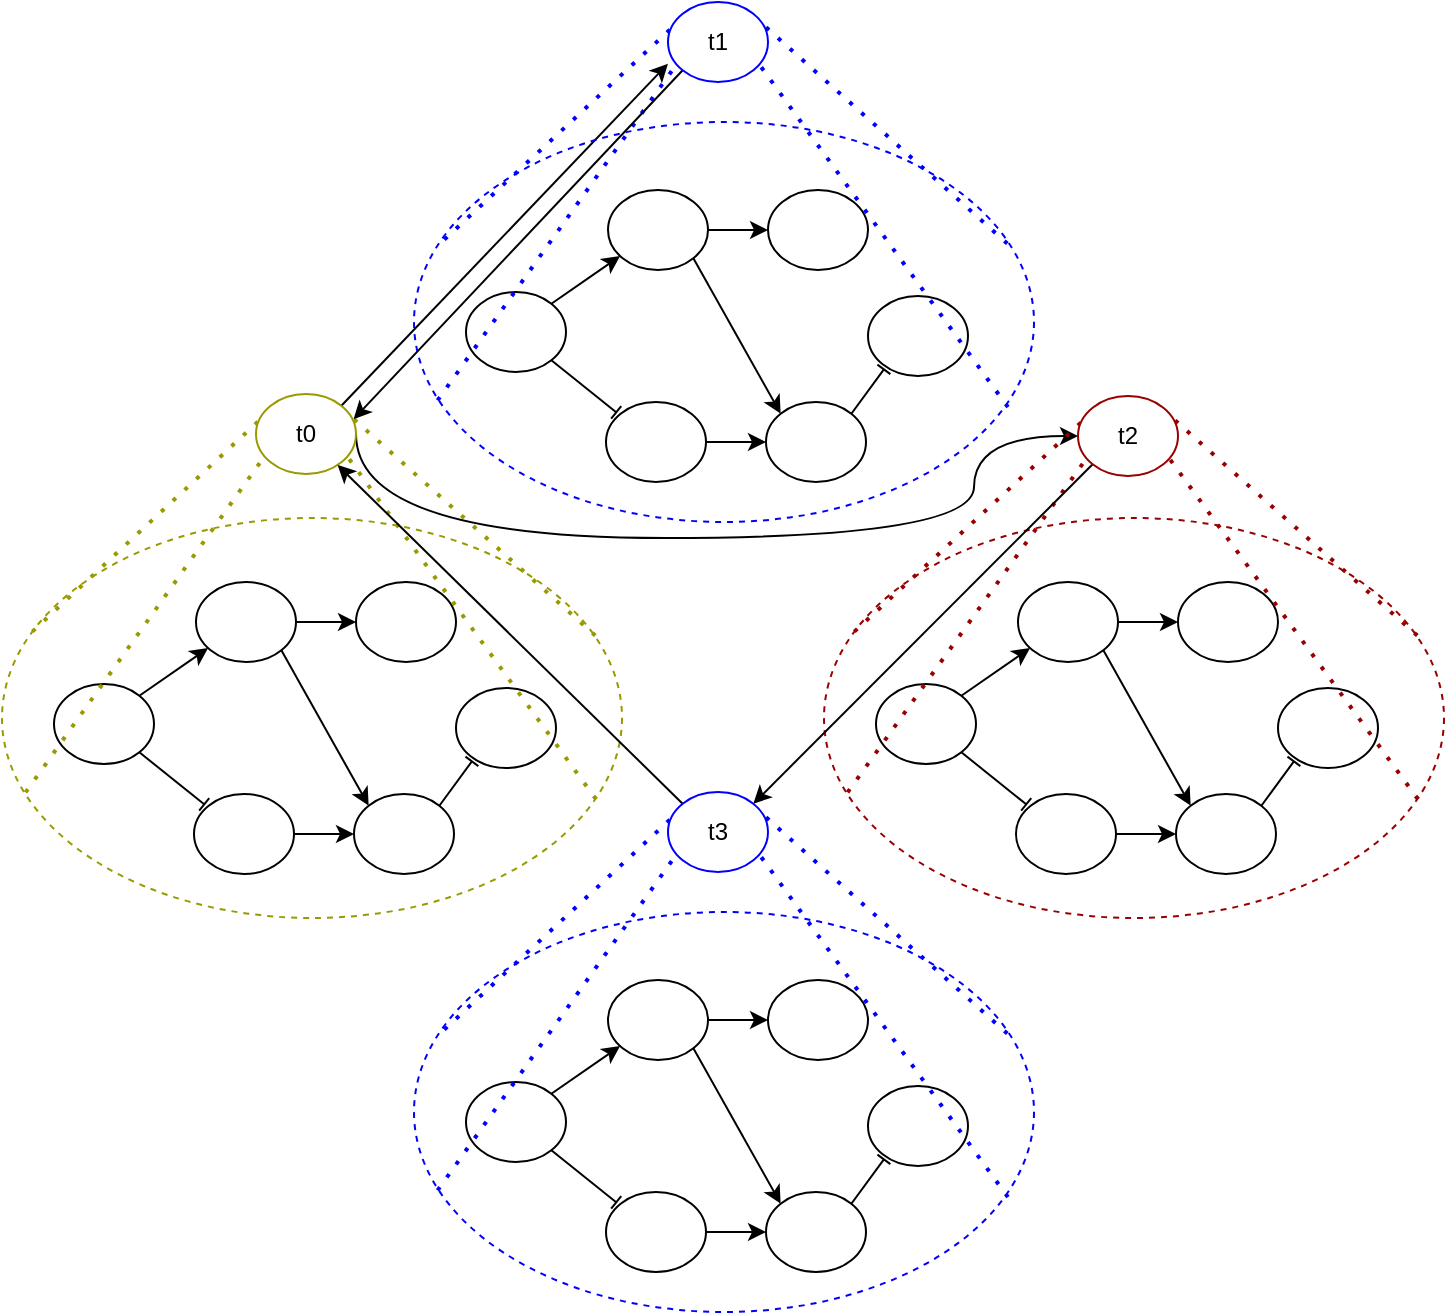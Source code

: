 <mxfile version="21.3.7" type="github">
  <diagram name="Pagina-1" id="gPWjSC0sNMpcJGo77wKc">
    <mxGraphModel dx="382" dy="237" grid="1" gridSize="10" guides="1" tooltips="1" connect="1" arrows="1" fold="1" page="1" pageScale="1" pageWidth="827" pageHeight="1169" math="0" shadow="0">
      <root>
        <mxCell id="0" />
        <mxCell id="1" parent="0" />
        <mxCell id="D8RpLal6LioXR98MJQWB-3" value="" style="ellipse;whiteSpace=wrap;html=1;dashed=1;fillColor=none;strokeColor=#999900;" vertex="1" parent="1">
          <mxGeometry x="74" y="370" width="310" height="200" as="geometry" />
        </mxCell>
        <mxCell id="D8RpLal6LioXR98MJQWB-12" style="edgeStyle=none;rounded=0;orthogonalLoop=1;jettySize=auto;html=1;exitX=1;exitY=1;exitDx=0;exitDy=0;endArrow=baseDash;endFill=0;entryX=0.102;entryY=0.129;entryDx=0;entryDy=0;entryPerimeter=0;" edge="1" parent="1" source="D8RpLal6LioXR98MJQWB-5" target="D8RpLal6LioXR98MJQWB-7">
          <mxGeometry relative="1" as="geometry" />
        </mxCell>
        <mxCell id="D8RpLal6LioXR98MJQWB-13" style="edgeStyle=none;rounded=0;orthogonalLoop=1;jettySize=auto;html=1;exitX=1;exitY=0;exitDx=0;exitDy=0;" edge="1" parent="1" source="D8RpLal6LioXR98MJQWB-5" target="D8RpLal6LioXR98MJQWB-6">
          <mxGeometry relative="1" as="geometry" />
        </mxCell>
        <mxCell id="D8RpLal6LioXR98MJQWB-5" value="" style="ellipse;whiteSpace=wrap;html=1;" vertex="1" parent="1">
          <mxGeometry x="100" y="453" width="50" height="40" as="geometry" />
        </mxCell>
        <mxCell id="D8RpLal6LioXR98MJQWB-14" style="edgeStyle=none;rounded=0;orthogonalLoop=1;jettySize=auto;html=1;exitX=1;exitY=0.5;exitDx=0;exitDy=0;entryX=0;entryY=0.5;entryDx=0;entryDy=0;" edge="1" parent="1" source="D8RpLal6LioXR98MJQWB-6" target="D8RpLal6LioXR98MJQWB-9">
          <mxGeometry relative="1" as="geometry" />
        </mxCell>
        <mxCell id="D8RpLal6LioXR98MJQWB-15" style="edgeStyle=none;rounded=0;orthogonalLoop=1;jettySize=auto;html=1;exitX=1;exitY=1;exitDx=0;exitDy=0;entryX=0;entryY=0;entryDx=0;entryDy=0;" edge="1" parent="1" source="D8RpLal6LioXR98MJQWB-6" target="D8RpLal6LioXR98MJQWB-8">
          <mxGeometry relative="1" as="geometry" />
        </mxCell>
        <mxCell id="D8RpLal6LioXR98MJQWB-6" value="" style="ellipse;whiteSpace=wrap;html=1;" vertex="1" parent="1">
          <mxGeometry x="171" y="402" width="50" height="40" as="geometry" />
        </mxCell>
        <mxCell id="D8RpLal6LioXR98MJQWB-16" style="edgeStyle=none;rounded=0;orthogonalLoop=1;jettySize=auto;html=1;exitX=1;exitY=0.5;exitDx=0;exitDy=0;" edge="1" parent="1" source="D8RpLal6LioXR98MJQWB-7" target="D8RpLal6LioXR98MJQWB-8">
          <mxGeometry relative="1" as="geometry" />
        </mxCell>
        <mxCell id="D8RpLal6LioXR98MJQWB-7" value="" style="ellipse;whiteSpace=wrap;html=1;" vertex="1" parent="1">
          <mxGeometry x="170" y="508" width="50" height="40" as="geometry" />
        </mxCell>
        <mxCell id="D8RpLal6LioXR98MJQWB-17" style="edgeStyle=none;rounded=0;orthogonalLoop=1;jettySize=auto;html=1;exitX=1;exitY=0;exitDx=0;exitDy=0;entryX=0.159;entryY=0.917;entryDx=0;entryDy=0;endArrow=baseDash;endFill=0;entryPerimeter=0;" edge="1" parent="1" source="D8RpLal6LioXR98MJQWB-8" target="D8RpLal6LioXR98MJQWB-10">
          <mxGeometry relative="1" as="geometry" />
        </mxCell>
        <mxCell id="D8RpLal6LioXR98MJQWB-8" value="" style="ellipse;whiteSpace=wrap;html=1;" vertex="1" parent="1">
          <mxGeometry x="250" y="508" width="50" height="40" as="geometry" />
        </mxCell>
        <mxCell id="D8RpLal6LioXR98MJQWB-9" value="" style="ellipse;whiteSpace=wrap;html=1;" vertex="1" parent="1">
          <mxGeometry x="251" y="402" width="50" height="40" as="geometry" />
        </mxCell>
        <mxCell id="D8RpLal6LioXR98MJQWB-10" value="" style="ellipse;whiteSpace=wrap;html=1;" vertex="1" parent="1">
          <mxGeometry x="301" y="455" width="50" height="40" as="geometry" />
        </mxCell>
        <mxCell id="D8RpLal6LioXR98MJQWB-44" value="" style="endArrow=none;dashed=1;html=1;dashPattern=1 3;strokeWidth=2;rounded=0;exitX=0.038;exitY=0.686;exitDx=0;exitDy=0;exitPerimeter=0;entryX=0.078;entryY=0.791;entryDx=0;entryDy=0;entryPerimeter=0;strokeColor=#999900;" edge="1" parent="1" source="D8RpLal6LioXR98MJQWB-3" target="D8RpLal6LioXR98MJQWB-46">
          <mxGeometry width="50" height="50" relative="1" as="geometry">
            <mxPoint x="250" y="340" as="sourcePoint" />
            <mxPoint x="200" y="160" as="targetPoint" />
          </mxGeometry>
        </mxCell>
        <mxCell id="D8RpLal6LioXR98MJQWB-45" value="" style="endArrow=none;dashed=1;html=1;dashPattern=1 3;strokeWidth=2;rounded=0;exitX=0.957;exitY=0.294;exitDx=0;exitDy=0;exitPerimeter=0;entryX=0.965;entryY=0.298;entryDx=0;entryDy=0;entryPerimeter=0;strokeColor=#999900;" edge="1" parent="1" source="D8RpLal6LioXR98MJQWB-3" target="D8RpLal6LioXR98MJQWB-46">
          <mxGeometry width="50" height="50" relative="1" as="geometry">
            <mxPoint x="84" y="471" as="sourcePoint" />
            <mxPoint x="250" y="160" as="targetPoint" />
          </mxGeometry>
        </mxCell>
        <mxCell id="D8RpLal6LioXR98MJQWB-47" value="" style="endArrow=none;dashed=1;html=1;dashPattern=1 3;strokeWidth=2;rounded=0;exitX=0.049;exitY=0.284;exitDx=0;exitDy=0;exitPerimeter=0;entryX=0.053;entryY=0.307;entryDx=0;entryDy=0;entryPerimeter=0;strokeColor=#999900;" edge="1" parent="1" source="D8RpLal6LioXR98MJQWB-3" target="D8RpLal6LioXR98MJQWB-46">
          <mxGeometry width="50" height="50" relative="1" as="geometry">
            <mxPoint x="96" y="517" as="sourcePoint" />
            <mxPoint x="210" y="170" as="targetPoint" />
          </mxGeometry>
        </mxCell>
        <mxCell id="D8RpLal6LioXR98MJQWB-103" style="edgeStyle=none;rounded=0;orthogonalLoop=1;jettySize=auto;html=1;exitX=1;exitY=0;exitDx=0;exitDy=0;entryX=0;entryY=0.771;entryDx=0;entryDy=0;entryPerimeter=0;" edge="1" parent="1" source="D8RpLal6LioXR98MJQWB-46" target="D8RpLal6LioXR98MJQWB-83">
          <mxGeometry relative="1" as="geometry" />
        </mxCell>
        <mxCell id="D8RpLal6LioXR98MJQWB-107" style="edgeStyle=orthogonalEdgeStyle;rounded=0;orthogonalLoop=1;jettySize=auto;html=1;exitX=1;exitY=0.5;exitDx=0;exitDy=0;curved=1;entryX=0;entryY=0.5;entryDx=0;entryDy=0;" edge="1" parent="1" source="D8RpLal6LioXR98MJQWB-46" target="D8RpLal6LioXR98MJQWB-65">
          <mxGeometry relative="1" as="geometry">
            <Array as="points">
              <mxPoint x="251" y="380" />
              <mxPoint x="560" y="380" />
              <mxPoint x="560" y="329" />
            </Array>
          </mxGeometry>
        </mxCell>
        <mxCell id="D8RpLal6LioXR98MJQWB-46" value="t0" style="ellipse;whiteSpace=wrap;html=1;strokeColor=#999900;" vertex="1" parent="1">
          <mxGeometry x="201" y="308" width="50" height="40" as="geometry" />
        </mxCell>
        <mxCell id="D8RpLal6LioXR98MJQWB-48" value="" style="endArrow=none;dashed=1;html=1;dashPattern=1 3;strokeWidth=2;rounded=0;exitX=0.958;exitY=0.703;exitDx=0;exitDy=0;exitPerimeter=0;entryX=0.916;entryY=0.786;entryDx=0;entryDy=0;entryPerimeter=0;strokeColor=#999900;" edge="1" parent="1" source="D8RpLal6LioXR98MJQWB-3" target="D8RpLal6LioXR98MJQWB-46">
          <mxGeometry width="50" height="50" relative="1" as="geometry">
            <mxPoint x="381" y="439" as="sourcePoint" />
            <mxPoint x="260" y="170" as="targetPoint" />
          </mxGeometry>
        </mxCell>
        <mxCell id="D8RpLal6LioXR98MJQWB-49" value="" style="ellipse;whiteSpace=wrap;html=1;dashed=1;fillColor=none;strokeColor=#990000;" vertex="1" parent="1">
          <mxGeometry x="485" y="370" width="310" height="200" as="geometry" />
        </mxCell>
        <mxCell id="D8RpLal6LioXR98MJQWB-50" style="edgeStyle=none;rounded=0;orthogonalLoop=1;jettySize=auto;html=1;exitX=1;exitY=1;exitDx=0;exitDy=0;endArrow=baseDash;endFill=0;entryX=0.102;entryY=0.129;entryDx=0;entryDy=0;entryPerimeter=0;" edge="1" source="D8RpLal6LioXR98MJQWB-52" target="D8RpLal6LioXR98MJQWB-57" parent="1">
          <mxGeometry relative="1" as="geometry" />
        </mxCell>
        <mxCell id="D8RpLal6LioXR98MJQWB-51" style="edgeStyle=none;rounded=0;orthogonalLoop=1;jettySize=auto;html=1;exitX=1;exitY=0;exitDx=0;exitDy=0;" edge="1" source="D8RpLal6LioXR98MJQWB-52" target="D8RpLal6LioXR98MJQWB-55" parent="1">
          <mxGeometry relative="1" as="geometry" />
        </mxCell>
        <mxCell id="D8RpLal6LioXR98MJQWB-52" value="" style="ellipse;whiteSpace=wrap;html=1;" vertex="1" parent="1">
          <mxGeometry x="511" y="453" width="50" height="40" as="geometry" />
        </mxCell>
        <mxCell id="D8RpLal6LioXR98MJQWB-53" style="edgeStyle=none;rounded=0;orthogonalLoop=1;jettySize=auto;html=1;exitX=1;exitY=0.5;exitDx=0;exitDy=0;entryX=0;entryY=0.5;entryDx=0;entryDy=0;" edge="1" source="D8RpLal6LioXR98MJQWB-55" target="D8RpLal6LioXR98MJQWB-60" parent="1">
          <mxGeometry relative="1" as="geometry" />
        </mxCell>
        <mxCell id="D8RpLal6LioXR98MJQWB-54" style="edgeStyle=none;rounded=0;orthogonalLoop=1;jettySize=auto;html=1;exitX=1;exitY=1;exitDx=0;exitDy=0;entryX=0;entryY=0;entryDx=0;entryDy=0;" edge="1" source="D8RpLal6LioXR98MJQWB-55" target="D8RpLal6LioXR98MJQWB-59" parent="1">
          <mxGeometry relative="1" as="geometry" />
        </mxCell>
        <mxCell id="D8RpLal6LioXR98MJQWB-55" value="" style="ellipse;whiteSpace=wrap;html=1;" vertex="1" parent="1">
          <mxGeometry x="582" y="402" width="50" height="40" as="geometry" />
        </mxCell>
        <mxCell id="D8RpLal6LioXR98MJQWB-56" style="edgeStyle=none;rounded=0;orthogonalLoop=1;jettySize=auto;html=1;exitX=1;exitY=0.5;exitDx=0;exitDy=0;" edge="1" source="D8RpLal6LioXR98MJQWB-57" target="D8RpLal6LioXR98MJQWB-59" parent="1">
          <mxGeometry relative="1" as="geometry" />
        </mxCell>
        <mxCell id="D8RpLal6LioXR98MJQWB-57" value="" style="ellipse;whiteSpace=wrap;html=1;" vertex="1" parent="1">
          <mxGeometry x="581" y="508" width="50" height="40" as="geometry" />
        </mxCell>
        <mxCell id="D8RpLal6LioXR98MJQWB-58" style="edgeStyle=none;rounded=0;orthogonalLoop=1;jettySize=auto;html=1;exitX=1;exitY=0;exitDx=0;exitDy=0;entryX=0.159;entryY=0.917;entryDx=0;entryDy=0;endArrow=baseDash;endFill=0;entryPerimeter=0;" edge="1" source="D8RpLal6LioXR98MJQWB-59" target="D8RpLal6LioXR98MJQWB-61" parent="1">
          <mxGeometry relative="1" as="geometry" />
        </mxCell>
        <mxCell id="D8RpLal6LioXR98MJQWB-59" value="" style="ellipse;whiteSpace=wrap;html=1;" vertex="1" parent="1">
          <mxGeometry x="661" y="508" width="50" height="40" as="geometry" />
        </mxCell>
        <mxCell id="D8RpLal6LioXR98MJQWB-60" value="" style="ellipse;whiteSpace=wrap;html=1;" vertex="1" parent="1">
          <mxGeometry x="662" y="402" width="50" height="40" as="geometry" />
        </mxCell>
        <mxCell id="D8RpLal6LioXR98MJQWB-61" value="" style="ellipse;whiteSpace=wrap;html=1;" vertex="1" parent="1">
          <mxGeometry x="712" y="455" width="50" height="40" as="geometry" />
        </mxCell>
        <mxCell id="D8RpLal6LioXR98MJQWB-62" value="" style="endArrow=none;dashed=1;html=1;dashPattern=1 3;strokeWidth=2;rounded=0;exitX=0.038;exitY=0.686;exitDx=0;exitDy=0;exitPerimeter=0;entryX=0.078;entryY=0.791;entryDx=0;entryDy=0;entryPerimeter=0;strokeColor=#990000;" edge="1" source="D8RpLal6LioXR98MJQWB-49" target="D8RpLal6LioXR98MJQWB-65" parent="1">
          <mxGeometry width="50" height="50" relative="1" as="geometry">
            <mxPoint x="661" y="340" as="sourcePoint" />
            <mxPoint x="611" y="160" as="targetPoint" />
          </mxGeometry>
        </mxCell>
        <mxCell id="D8RpLal6LioXR98MJQWB-63" value="" style="endArrow=none;dashed=1;html=1;dashPattern=1 3;strokeWidth=2;rounded=0;exitX=0.957;exitY=0.294;exitDx=0;exitDy=0;exitPerimeter=0;entryX=0.965;entryY=0.298;entryDx=0;entryDy=0;entryPerimeter=0;strokeColor=#990000;" edge="1" source="D8RpLal6LioXR98MJQWB-49" target="D8RpLal6LioXR98MJQWB-65" parent="1">
          <mxGeometry width="50" height="50" relative="1" as="geometry">
            <mxPoint x="495" y="471" as="sourcePoint" />
            <mxPoint x="661" y="160" as="targetPoint" />
          </mxGeometry>
        </mxCell>
        <mxCell id="D8RpLal6LioXR98MJQWB-64" value="" style="endArrow=none;dashed=1;html=1;dashPattern=1 3;strokeWidth=2;rounded=0;exitX=0.049;exitY=0.284;exitDx=0;exitDy=0;exitPerimeter=0;entryX=0.053;entryY=0.307;entryDx=0;entryDy=0;entryPerimeter=0;strokeColor=#990000;" edge="1" source="D8RpLal6LioXR98MJQWB-49" target="D8RpLal6LioXR98MJQWB-65" parent="1">
          <mxGeometry width="50" height="50" relative="1" as="geometry">
            <mxPoint x="507" y="517" as="sourcePoint" />
            <mxPoint x="621" y="170" as="targetPoint" />
          </mxGeometry>
        </mxCell>
        <mxCell id="D8RpLal6LioXR98MJQWB-105" style="edgeStyle=none;rounded=0;orthogonalLoop=1;jettySize=auto;html=1;exitX=0;exitY=1;exitDx=0;exitDy=0;entryX=1;entryY=0;entryDx=0;entryDy=0;" edge="1" parent="1" source="D8RpLal6LioXR98MJQWB-65" target="D8RpLal6LioXR98MJQWB-101">
          <mxGeometry relative="1" as="geometry" />
        </mxCell>
        <mxCell id="D8RpLal6LioXR98MJQWB-65" value="t2" style="ellipse;whiteSpace=wrap;html=1;strokeColor=#990000;" vertex="1" parent="1">
          <mxGeometry x="612" y="309" width="50" height="40" as="geometry" />
        </mxCell>
        <mxCell id="D8RpLal6LioXR98MJQWB-66" value="" style="endArrow=none;dashed=1;html=1;dashPattern=1 3;strokeWidth=2;rounded=0;exitX=0.958;exitY=0.703;exitDx=0;exitDy=0;exitPerimeter=0;entryX=0.916;entryY=0.786;entryDx=0;entryDy=0;entryPerimeter=0;strokeColor=#990000;" edge="1" source="D8RpLal6LioXR98MJQWB-49" target="D8RpLal6LioXR98MJQWB-65" parent="1">
          <mxGeometry width="50" height="50" relative="1" as="geometry">
            <mxPoint x="792" y="439" as="sourcePoint" />
            <mxPoint x="671" y="170" as="targetPoint" />
          </mxGeometry>
        </mxCell>
        <mxCell id="D8RpLal6LioXR98MJQWB-67" value="" style="ellipse;whiteSpace=wrap;html=1;dashed=1;fillColor=none;strokeColor=#0000FF;" vertex="1" parent="1">
          <mxGeometry x="280" y="172" width="310" height="200" as="geometry" />
        </mxCell>
        <mxCell id="D8RpLal6LioXR98MJQWB-68" style="edgeStyle=none;rounded=0;orthogonalLoop=1;jettySize=auto;html=1;exitX=1;exitY=1;exitDx=0;exitDy=0;endArrow=baseDash;endFill=0;entryX=0.102;entryY=0.129;entryDx=0;entryDy=0;entryPerimeter=0;" edge="1" source="D8RpLal6LioXR98MJQWB-70" target="D8RpLal6LioXR98MJQWB-75" parent="1">
          <mxGeometry relative="1" as="geometry" />
        </mxCell>
        <mxCell id="D8RpLal6LioXR98MJQWB-69" style="edgeStyle=none;rounded=0;orthogonalLoop=1;jettySize=auto;html=1;exitX=1;exitY=0;exitDx=0;exitDy=0;" edge="1" source="D8RpLal6LioXR98MJQWB-70" target="D8RpLal6LioXR98MJQWB-73" parent="1">
          <mxGeometry relative="1" as="geometry" />
        </mxCell>
        <mxCell id="D8RpLal6LioXR98MJQWB-70" value="" style="ellipse;whiteSpace=wrap;html=1;" vertex="1" parent="1">
          <mxGeometry x="306" y="257" width="50" height="40" as="geometry" />
        </mxCell>
        <mxCell id="D8RpLal6LioXR98MJQWB-71" style="edgeStyle=none;rounded=0;orthogonalLoop=1;jettySize=auto;html=1;exitX=1;exitY=0.5;exitDx=0;exitDy=0;entryX=0;entryY=0.5;entryDx=0;entryDy=0;" edge="1" source="D8RpLal6LioXR98MJQWB-73" target="D8RpLal6LioXR98MJQWB-78" parent="1">
          <mxGeometry relative="1" as="geometry" />
        </mxCell>
        <mxCell id="D8RpLal6LioXR98MJQWB-72" style="edgeStyle=none;rounded=0;orthogonalLoop=1;jettySize=auto;html=1;exitX=1;exitY=1;exitDx=0;exitDy=0;entryX=0;entryY=0;entryDx=0;entryDy=0;" edge="1" source="D8RpLal6LioXR98MJQWB-73" target="D8RpLal6LioXR98MJQWB-77" parent="1">
          <mxGeometry relative="1" as="geometry" />
        </mxCell>
        <mxCell id="D8RpLal6LioXR98MJQWB-73" value="" style="ellipse;whiteSpace=wrap;html=1;" vertex="1" parent="1">
          <mxGeometry x="377" y="206" width="50" height="40" as="geometry" />
        </mxCell>
        <mxCell id="D8RpLal6LioXR98MJQWB-74" style="edgeStyle=none;rounded=0;orthogonalLoop=1;jettySize=auto;html=1;exitX=1;exitY=0.5;exitDx=0;exitDy=0;" edge="1" source="D8RpLal6LioXR98MJQWB-75" target="D8RpLal6LioXR98MJQWB-77" parent="1">
          <mxGeometry relative="1" as="geometry" />
        </mxCell>
        <mxCell id="D8RpLal6LioXR98MJQWB-75" value="" style="ellipse;whiteSpace=wrap;html=1;" vertex="1" parent="1">
          <mxGeometry x="376" y="312" width="50" height="40" as="geometry" />
        </mxCell>
        <mxCell id="D8RpLal6LioXR98MJQWB-76" style="edgeStyle=none;rounded=0;orthogonalLoop=1;jettySize=auto;html=1;exitX=1;exitY=0;exitDx=0;exitDy=0;entryX=0.159;entryY=0.917;entryDx=0;entryDy=0;endArrow=baseDash;endFill=0;entryPerimeter=0;" edge="1" source="D8RpLal6LioXR98MJQWB-77" target="D8RpLal6LioXR98MJQWB-79" parent="1">
          <mxGeometry relative="1" as="geometry" />
        </mxCell>
        <mxCell id="D8RpLal6LioXR98MJQWB-77" value="" style="ellipse;whiteSpace=wrap;html=1;" vertex="1" parent="1">
          <mxGeometry x="456" y="312" width="50" height="40" as="geometry" />
        </mxCell>
        <mxCell id="D8RpLal6LioXR98MJQWB-78" value="" style="ellipse;whiteSpace=wrap;html=1;" vertex="1" parent="1">
          <mxGeometry x="457" y="206" width="50" height="40" as="geometry" />
        </mxCell>
        <mxCell id="D8RpLal6LioXR98MJQWB-79" value="" style="ellipse;whiteSpace=wrap;html=1;" vertex="1" parent="1">
          <mxGeometry x="507" y="259" width="50" height="40" as="geometry" />
        </mxCell>
        <mxCell id="D8RpLal6LioXR98MJQWB-80" value="" style="endArrow=none;dashed=1;html=1;dashPattern=1 3;strokeWidth=2;rounded=0;exitX=0.038;exitY=0.686;exitDx=0;exitDy=0;exitPerimeter=0;entryX=0.078;entryY=0.791;entryDx=0;entryDy=0;entryPerimeter=0;strokeColor=#0000FF;" edge="1" target="D8RpLal6LioXR98MJQWB-83" parent="1">
          <mxGeometry width="50" height="50" relative="1" as="geometry">
            <mxPoint x="291.78" y="311.2" as="sourcePoint" />
            <mxPoint x="406" y="-36" as="targetPoint" />
          </mxGeometry>
        </mxCell>
        <mxCell id="D8RpLal6LioXR98MJQWB-81" value="" style="endArrow=none;dashed=1;html=1;dashPattern=1 3;strokeWidth=2;rounded=0;exitX=0.957;exitY=0.294;exitDx=0;exitDy=0;exitPerimeter=0;entryX=0.965;entryY=0.298;entryDx=0;entryDy=0;entryPerimeter=0;strokeColor=#0000FF;" edge="1" target="D8RpLal6LioXR98MJQWB-83" parent="1">
          <mxGeometry width="50" height="50" relative="1" as="geometry">
            <mxPoint x="576.67" y="232.8" as="sourcePoint" />
            <mxPoint x="456" y="-36" as="targetPoint" />
          </mxGeometry>
        </mxCell>
        <mxCell id="D8RpLal6LioXR98MJQWB-82" value="" style="endArrow=none;dashed=1;html=1;dashPattern=1 3;strokeWidth=2;rounded=0;exitX=0.049;exitY=0.284;exitDx=0;exitDy=0;exitPerimeter=0;entryX=0.053;entryY=0.307;entryDx=0;entryDy=0;entryPerimeter=0;strokeColor=#0000FF;" edge="1" target="D8RpLal6LioXR98MJQWB-83" parent="1">
          <mxGeometry width="50" height="50" relative="1" as="geometry">
            <mxPoint x="295.19" y="230.8" as="sourcePoint" />
            <mxPoint x="416" y="-26" as="targetPoint" />
          </mxGeometry>
        </mxCell>
        <mxCell id="D8RpLal6LioXR98MJQWB-104" style="edgeStyle=none;rounded=0;orthogonalLoop=1;jettySize=auto;html=1;exitX=0;exitY=1;exitDx=0;exitDy=0;entryX=0.976;entryY=0.315;entryDx=0;entryDy=0;entryPerimeter=0;" edge="1" parent="1" source="D8RpLal6LioXR98MJQWB-83" target="D8RpLal6LioXR98MJQWB-46">
          <mxGeometry relative="1" as="geometry" />
        </mxCell>
        <mxCell id="D8RpLal6LioXR98MJQWB-83" value="t1" style="ellipse;whiteSpace=wrap;html=1;strokeColor=#0000FF;" vertex="1" parent="1">
          <mxGeometry x="407" y="112" width="50" height="40" as="geometry" />
        </mxCell>
        <mxCell id="D8RpLal6LioXR98MJQWB-84" value="" style="endArrow=none;dashed=1;html=1;dashPattern=1 3;strokeWidth=2;rounded=0;exitX=0.958;exitY=0.703;exitDx=0;exitDy=0;exitPerimeter=0;entryX=0.916;entryY=0.786;entryDx=0;entryDy=0;entryPerimeter=0;strokeColor=#0000FF;" edge="1" target="D8RpLal6LioXR98MJQWB-83" parent="1">
          <mxGeometry width="50" height="50" relative="1" as="geometry">
            <mxPoint x="576.98" y="314.6" as="sourcePoint" />
            <mxPoint x="466" y="-26" as="targetPoint" />
          </mxGeometry>
        </mxCell>
        <mxCell id="D8RpLal6LioXR98MJQWB-85" value="" style="ellipse;whiteSpace=wrap;html=1;dashed=1;fillColor=none;strokeColor=#0000FF;" vertex="1" parent="1">
          <mxGeometry x="280" y="567" width="310" height="200" as="geometry" />
        </mxCell>
        <mxCell id="D8RpLal6LioXR98MJQWB-86" style="edgeStyle=none;rounded=0;orthogonalLoop=1;jettySize=auto;html=1;exitX=1;exitY=1;exitDx=0;exitDy=0;endArrow=baseDash;endFill=0;entryX=0.102;entryY=0.129;entryDx=0;entryDy=0;entryPerimeter=0;" edge="1" source="D8RpLal6LioXR98MJQWB-88" target="D8RpLal6LioXR98MJQWB-93" parent="1">
          <mxGeometry relative="1" as="geometry" />
        </mxCell>
        <mxCell id="D8RpLal6LioXR98MJQWB-87" style="edgeStyle=none;rounded=0;orthogonalLoop=1;jettySize=auto;html=1;exitX=1;exitY=0;exitDx=0;exitDy=0;" edge="1" source="D8RpLal6LioXR98MJQWB-88" target="D8RpLal6LioXR98MJQWB-91" parent="1">
          <mxGeometry relative="1" as="geometry" />
        </mxCell>
        <mxCell id="D8RpLal6LioXR98MJQWB-88" value="" style="ellipse;whiteSpace=wrap;html=1;" vertex="1" parent="1">
          <mxGeometry x="306" y="652" width="50" height="40" as="geometry" />
        </mxCell>
        <mxCell id="D8RpLal6LioXR98MJQWB-89" style="edgeStyle=none;rounded=0;orthogonalLoop=1;jettySize=auto;html=1;exitX=1;exitY=0.5;exitDx=0;exitDy=0;entryX=0;entryY=0.5;entryDx=0;entryDy=0;" edge="1" source="D8RpLal6LioXR98MJQWB-91" target="D8RpLal6LioXR98MJQWB-96" parent="1">
          <mxGeometry relative="1" as="geometry" />
        </mxCell>
        <mxCell id="D8RpLal6LioXR98MJQWB-90" style="edgeStyle=none;rounded=0;orthogonalLoop=1;jettySize=auto;html=1;exitX=1;exitY=1;exitDx=0;exitDy=0;entryX=0;entryY=0;entryDx=0;entryDy=0;" edge="1" source="D8RpLal6LioXR98MJQWB-91" target="D8RpLal6LioXR98MJQWB-95" parent="1">
          <mxGeometry relative="1" as="geometry" />
        </mxCell>
        <mxCell id="D8RpLal6LioXR98MJQWB-91" value="" style="ellipse;whiteSpace=wrap;html=1;" vertex="1" parent="1">
          <mxGeometry x="377" y="601" width="50" height="40" as="geometry" />
        </mxCell>
        <mxCell id="D8RpLal6LioXR98MJQWB-92" style="edgeStyle=none;rounded=0;orthogonalLoop=1;jettySize=auto;html=1;exitX=1;exitY=0.5;exitDx=0;exitDy=0;" edge="1" source="D8RpLal6LioXR98MJQWB-93" target="D8RpLal6LioXR98MJQWB-95" parent="1">
          <mxGeometry relative="1" as="geometry" />
        </mxCell>
        <mxCell id="D8RpLal6LioXR98MJQWB-93" value="" style="ellipse;whiteSpace=wrap;html=1;" vertex="1" parent="1">
          <mxGeometry x="376" y="707" width="50" height="40" as="geometry" />
        </mxCell>
        <mxCell id="D8RpLal6LioXR98MJQWB-94" style="edgeStyle=none;rounded=0;orthogonalLoop=1;jettySize=auto;html=1;exitX=1;exitY=0;exitDx=0;exitDy=0;entryX=0.159;entryY=0.917;entryDx=0;entryDy=0;endArrow=baseDash;endFill=0;entryPerimeter=0;" edge="1" source="D8RpLal6LioXR98MJQWB-95" target="D8RpLal6LioXR98MJQWB-97" parent="1">
          <mxGeometry relative="1" as="geometry" />
        </mxCell>
        <mxCell id="D8RpLal6LioXR98MJQWB-95" value="" style="ellipse;whiteSpace=wrap;html=1;" vertex="1" parent="1">
          <mxGeometry x="456" y="707" width="50" height="40" as="geometry" />
        </mxCell>
        <mxCell id="D8RpLal6LioXR98MJQWB-96" value="" style="ellipse;whiteSpace=wrap;html=1;" vertex="1" parent="1">
          <mxGeometry x="457" y="601" width="50" height="40" as="geometry" />
        </mxCell>
        <mxCell id="D8RpLal6LioXR98MJQWB-97" value="" style="ellipse;whiteSpace=wrap;html=1;" vertex="1" parent="1">
          <mxGeometry x="507" y="654" width="50" height="40" as="geometry" />
        </mxCell>
        <mxCell id="D8RpLal6LioXR98MJQWB-98" value="" style="endArrow=none;dashed=1;html=1;dashPattern=1 3;strokeWidth=2;rounded=0;exitX=0.038;exitY=0.686;exitDx=0;exitDy=0;exitPerimeter=0;entryX=0.078;entryY=0.791;entryDx=0;entryDy=0;entryPerimeter=0;strokeColor=#0000FF;" edge="1" target="D8RpLal6LioXR98MJQWB-101" parent="1">
          <mxGeometry width="50" height="50" relative="1" as="geometry">
            <mxPoint x="291.78" y="706.2" as="sourcePoint" />
            <mxPoint x="406" y="359" as="targetPoint" />
          </mxGeometry>
        </mxCell>
        <mxCell id="D8RpLal6LioXR98MJQWB-99" value="" style="endArrow=none;dashed=1;html=1;dashPattern=1 3;strokeWidth=2;rounded=0;exitX=0.957;exitY=0.294;exitDx=0;exitDy=0;exitPerimeter=0;entryX=0.965;entryY=0.298;entryDx=0;entryDy=0;entryPerimeter=0;strokeColor=#0000FF;" edge="1" target="D8RpLal6LioXR98MJQWB-101" parent="1">
          <mxGeometry width="50" height="50" relative="1" as="geometry">
            <mxPoint x="576.67" y="627.8" as="sourcePoint" />
            <mxPoint x="456" y="359" as="targetPoint" />
          </mxGeometry>
        </mxCell>
        <mxCell id="D8RpLal6LioXR98MJQWB-100" value="" style="endArrow=none;dashed=1;html=1;dashPattern=1 3;strokeWidth=2;rounded=0;exitX=0.049;exitY=0.284;exitDx=0;exitDy=0;exitPerimeter=0;entryX=0.053;entryY=0.307;entryDx=0;entryDy=0;entryPerimeter=0;strokeColor=#0000FF;" edge="1" target="D8RpLal6LioXR98MJQWB-101" parent="1">
          <mxGeometry width="50" height="50" relative="1" as="geometry">
            <mxPoint x="295.19" y="625.8" as="sourcePoint" />
            <mxPoint x="416" y="369" as="targetPoint" />
          </mxGeometry>
        </mxCell>
        <mxCell id="D8RpLal6LioXR98MJQWB-106" style="edgeStyle=none;rounded=0;orthogonalLoop=1;jettySize=auto;html=1;exitX=0;exitY=0;exitDx=0;exitDy=0;" edge="1" parent="1" source="D8RpLal6LioXR98MJQWB-101" target="D8RpLal6LioXR98MJQWB-46">
          <mxGeometry relative="1" as="geometry" />
        </mxCell>
        <mxCell id="D8RpLal6LioXR98MJQWB-101" value="t3" style="ellipse;whiteSpace=wrap;html=1;strokeColor=#0000FF;" vertex="1" parent="1">
          <mxGeometry x="407" y="507" width="50" height="40" as="geometry" />
        </mxCell>
        <mxCell id="D8RpLal6LioXR98MJQWB-102" value="" style="endArrow=none;dashed=1;html=1;dashPattern=1 3;strokeWidth=2;rounded=0;exitX=0.958;exitY=0.703;exitDx=0;exitDy=0;exitPerimeter=0;entryX=0.916;entryY=0.786;entryDx=0;entryDy=0;entryPerimeter=0;strokeColor=#0000FF;" edge="1" target="D8RpLal6LioXR98MJQWB-101" parent="1">
          <mxGeometry width="50" height="50" relative="1" as="geometry">
            <mxPoint x="576.98" y="709.6" as="sourcePoint" />
            <mxPoint x="466" y="369" as="targetPoint" />
          </mxGeometry>
        </mxCell>
      </root>
    </mxGraphModel>
  </diagram>
</mxfile>
